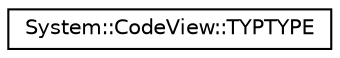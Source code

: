 digraph G
{
  edge [fontname="Helvetica",fontsize="10",labelfontname="Helvetica",labelfontsize="10"];
  node [fontname="Helvetica",fontsize="10",shape=record];
  rankdir="LR";
  Node1 [label="System::CodeView::TYPTYPE",height=0.2,width=0.4,color="black", fillcolor="white", style="filled",URL="$struct_system_1_1_code_view_1_1_t_y_p_t_y_p_e.html"];
}
